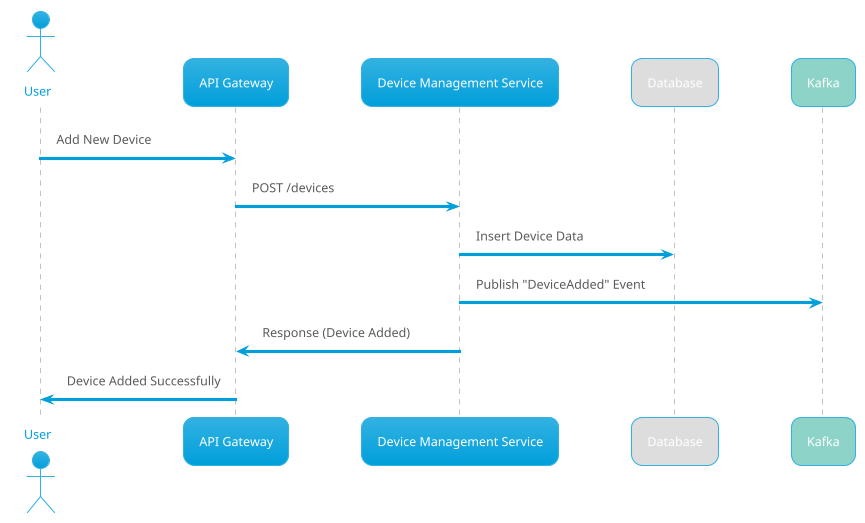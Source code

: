 @startuml
!theme bluegray
!define RECTANGLE #dddddd
!define CIRCLE #8dd3c7

actor User
participant "API Gateway" as APIGW
participant "Device Management Service" as DMS
participant "Database" as DB RECTANGLE
participant "Kafka" as Kafka CIRCLE

User -> APIGW : Add New Device
APIGW -> DMS : POST /devices
DMS -> DB : Insert Device Data
DMS -> Kafka : Publish "DeviceAdded" Event
DMS -> APIGW : Response (Device Added)
APIGW -> User : Device Added Successfully
@enduml
